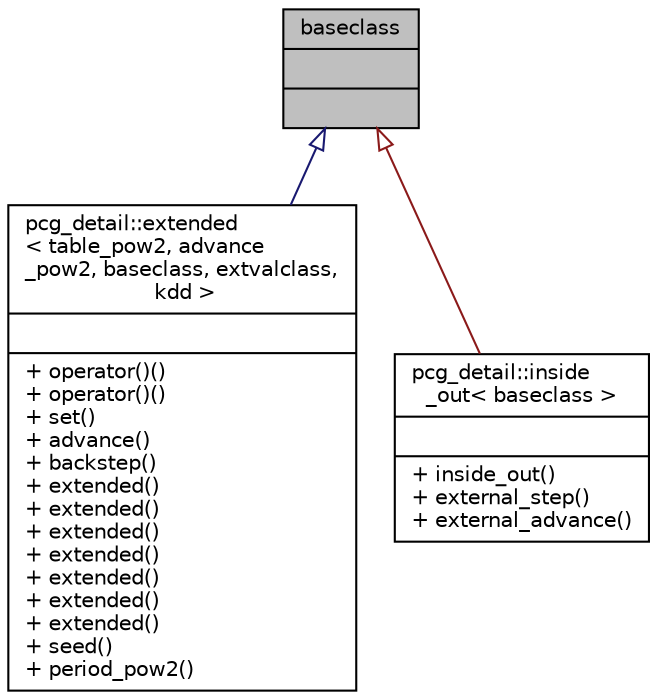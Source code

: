 digraph "baseclass"
{
 // INTERACTIVE_SVG=YES
  bgcolor="transparent";
  edge [fontname="Helvetica",fontsize="10",labelfontname="Helvetica",labelfontsize="10"];
  node [fontname="Helvetica",fontsize="10",shape=record];
  Node1 [label="{baseclass\n||}",height=0.2,width=0.4,color="black", fillcolor="grey75", style="filled" fontcolor="black"];
  Node1 -> Node2 [dir="back",color="midnightblue",fontsize="10",style="solid",arrowtail="onormal",fontname="Helvetica"];
  Node2 [label="{pcg_detail::extended\l\< table_pow2, advance\l_pow2, baseclass, extvalclass,\l kdd \>\n||+ operator()()\l+ operator()()\l+ set()\l+ advance()\l+ backstep()\l+ extended()\l+ extended()\l+ extended()\l+ extended()\l+ extended()\l+ extended()\l+ extended()\l+ seed()\l+ period_pow2()\l}",height=0.2,width=0.4,color="black",URL="$d5/d13/classpcg__detail_1_1extended.html"];
  Node1 -> Node3 [dir="back",color="firebrick4",fontsize="10",style="solid",arrowtail="onormal",fontname="Helvetica"];
  Node3 [label="{pcg_detail::inside\l_out\< baseclass \>\n||+ inside_out()\l+ external_step()\l+ external_advance()\l}",height=0.2,width=0.4,color="black",URL="$d4/d5e/structpcg__detail_1_1inside__out.html"];
}
